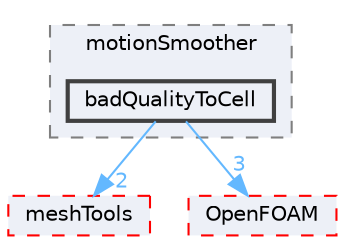 digraph "src/dynamicMesh/motionSmoother/badQualityToCell"
{
 // LATEX_PDF_SIZE
  bgcolor="transparent";
  edge [fontname=Helvetica,fontsize=10,labelfontname=Helvetica,labelfontsize=10];
  node [fontname=Helvetica,fontsize=10,shape=box,height=0.2,width=0.4];
  compound=true
  subgraph clusterdir_a5f41142d67d2cb37e86033b3571a7be {
    graph [ bgcolor="#edf0f7", pencolor="grey50", label="motionSmoother", fontname=Helvetica,fontsize=10 style="filled,dashed", URL="dir_a5f41142d67d2cb37e86033b3571a7be.html",tooltip=""]
  dir_5a88e9bf58e66afe86fe12cbf777f67c [label="badQualityToCell", fillcolor="#edf0f7", color="grey25", style="filled,bold", URL="dir_5a88e9bf58e66afe86fe12cbf777f67c.html",tooltip=""];
  }
  dir_ae30ad0bef50cf391b24c614251bb9fd [label="meshTools", fillcolor="#edf0f7", color="red", style="filled,dashed", URL="dir_ae30ad0bef50cf391b24c614251bb9fd.html",tooltip=""];
  dir_c5473ff19b20e6ec4dfe5c310b3778a8 [label="OpenFOAM", fillcolor="#edf0f7", color="red", style="filled,dashed", URL="dir_c5473ff19b20e6ec4dfe5c310b3778a8.html",tooltip=""];
  dir_5a88e9bf58e66afe86fe12cbf777f67c->dir_ae30ad0bef50cf391b24c614251bb9fd [headlabel="2", labeldistance=1.5 headhref="dir_000183_002382.html" href="dir_000183_002382.html" color="steelblue1" fontcolor="steelblue1"];
  dir_5a88e9bf58e66afe86fe12cbf777f67c->dir_c5473ff19b20e6ec4dfe5c310b3778a8 [headlabel="3", labeldistance=1.5 headhref="dir_000183_002695.html" href="dir_000183_002695.html" color="steelblue1" fontcolor="steelblue1"];
}

